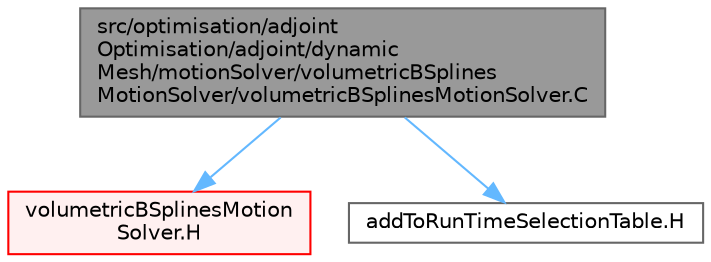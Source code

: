 digraph "src/optimisation/adjointOptimisation/adjoint/dynamicMesh/motionSolver/volumetricBSplinesMotionSolver/volumetricBSplinesMotionSolver.C"
{
 // LATEX_PDF_SIZE
  bgcolor="transparent";
  edge [fontname=Helvetica,fontsize=10,labelfontname=Helvetica,labelfontsize=10];
  node [fontname=Helvetica,fontsize=10,shape=box,height=0.2,width=0.4];
  Node1 [id="Node000001",label="src/optimisation/adjoint\lOptimisation/adjoint/dynamic\lMesh/motionSolver/volumetricBSplines\lMotionSolver/volumetricBSplinesMotionSolver.C",height=0.2,width=0.4,color="gray40", fillcolor="grey60", style="filled", fontcolor="black",tooltip=" "];
  Node1 -> Node2 [id="edge1_Node000001_Node000002",color="steelblue1",style="solid",tooltip=" "];
  Node2 [id="Node000002",label="volumetricBSplinesMotion\lSolver.H",height=0.2,width=0.4,color="red", fillcolor="#FFF0F0", style="filled",URL="$volumetricBSplinesMotionSolver_8H.html",tooltip=" "];
  Node1 -> Node427 [id="edge2_Node000001_Node000427",color="steelblue1",style="solid",tooltip=" "];
  Node427 [id="Node000427",label="addToRunTimeSelectionTable.H",height=0.2,width=0.4,color="grey40", fillcolor="white", style="filled",URL="$addToRunTimeSelectionTable_8H.html",tooltip="Macros for easy insertion into run-time selection tables."];
}
